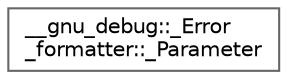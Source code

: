 digraph "Graphical Class Hierarchy"
{
 // LATEX_PDF_SIZE
  bgcolor="transparent";
  edge [fontname=Helvetica,fontsize=10,labelfontname=Helvetica,labelfontsize=10];
  node [fontname=Helvetica,fontsize=10,shape=box,height=0.2,width=0.4];
  rankdir="LR";
  Node0 [id="Node000000",label="__gnu_debug::_Error\l_formatter::_Parameter",height=0.2,width=0.4,color="grey40", fillcolor="white", style="filled",URL="$struct____gnu__debug_1_1___error__formatter_1_1___parameter.html",tooltip=" "];
}
